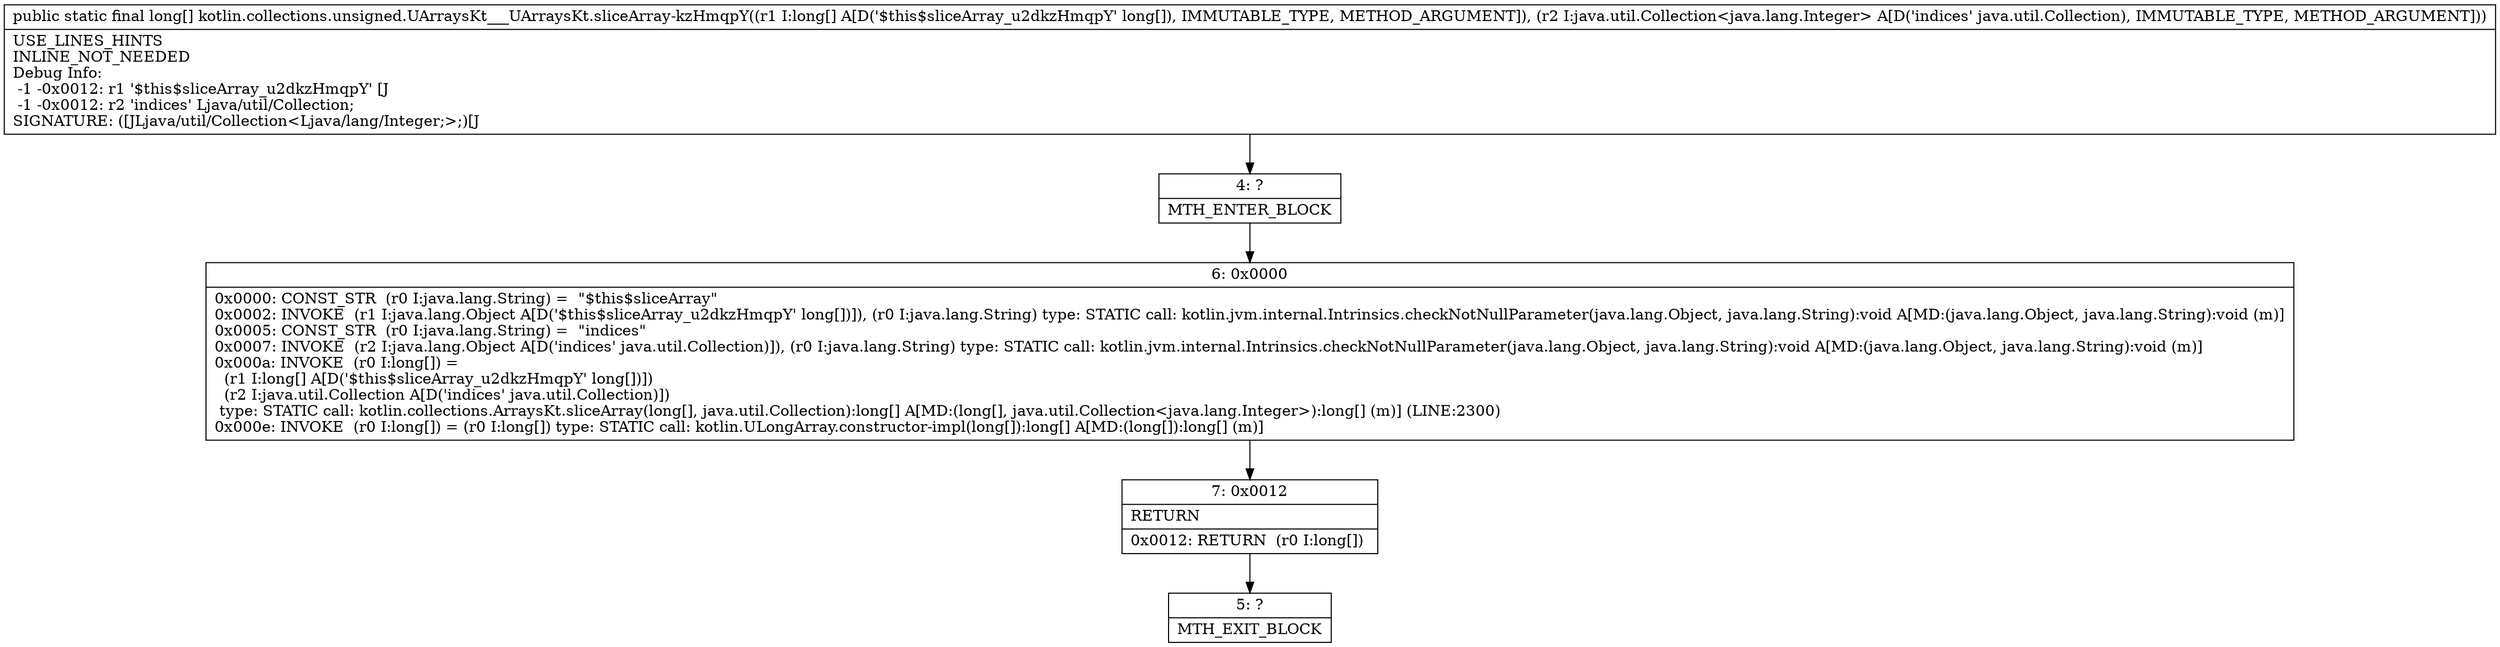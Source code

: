 digraph "CFG forkotlin.collections.unsigned.UArraysKt___UArraysKt.sliceArray\-kzHmqpY([JLjava\/util\/Collection;)[J" {
Node_4 [shape=record,label="{4\:\ ?|MTH_ENTER_BLOCK\l}"];
Node_6 [shape=record,label="{6\:\ 0x0000|0x0000: CONST_STR  (r0 I:java.lang.String) =  \"$this$sliceArray\" \l0x0002: INVOKE  (r1 I:java.lang.Object A[D('$this$sliceArray_u2dkzHmqpY' long[])]), (r0 I:java.lang.String) type: STATIC call: kotlin.jvm.internal.Intrinsics.checkNotNullParameter(java.lang.Object, java.lang.String):void A[MD:(java.lang.Object, java.lang.String):void (m)]\l0x0005: CONST_STR  (r0 I:java.lang.String) =  \"indices\" \l0x0007: INVOKE  (r2 I:java.lang.Object A[D('indices' java.util.Collection)]), (r0 I:java.lang.String) type: STATIC call: kotlin.jvm.internal.Intrinsics.checkNotNullParameter(java.lang.Object, java.lang.String):void A[MD:(java.lang.Object, java.lang.String):void (m)]\l0x000a: INVOKE  (r0 I:long[]) = \l  (r1 I:long[] A[D('$this$sliceArray_u2dkzHmqpY' long[])])\l  (r2 I:java.util.Collection A[D('indices' java.util.Collection)])\l type: STATIC call: kotlin.collections.ArraysKt.sliceArray(long[], java.util.Collection):long[] A[MD:(long[], java.util.Collection\<java.lang.Integer\>):long[] (m)] (LINE:2300)\l0x000e: INVOKE  (r0 I:long[]) = (r0 I:long[]) type: STATIC call: kotlin.ULongArray.constructor\-impl(long[]):long[] A[MD:(long[]):long[] (m)]\l}"];
Node_7 [shape=record,label="{7\:\ 0x0012|RETURN\l|0x0012: RETURN  (r0 I:long[]) \l}"];
Node_5 [shape=record,label="{5\:\ ?|MTH_EXIT_BLOCK\l}"];
MethodNode[shape=record,label="{public static final long[] kotlin.collections.unsigned.UArraysKt___UArraysKt.sliceArray\-kzHmqpY((r1 I:long[] A[D('$this$sliceArray_u2dkzHmqpY' long[]), IMMUTABLE_TYPE, METHOD_ARGUMENT]), (r2 I:java.util.Collection\<java.lang.Integer\> A[D('indices' java.util.Collection), IMMUTABLE_TYPE, METHOD_ARGUMENT]))  | USE_LINES_HINTS\lINLINE_NOT_NEEDED\lDebug Info:\l  \-1 \-0x0012: r1 '$this$sliceArray_u2dkzHmqpY' [J\l  \-1 \-0x0012: r2 'indices' Ljava\/util\/Collection;\lSIGNATURE: ([JLjava\/util\/Collection\<Ljava\/lang\/Integer;\>;)[J\l}"];
MethodNode -> Node_4;Node_4 -> Node_6;
Node_6 -> Node_7;
Node_7 -> Node_5;
}

